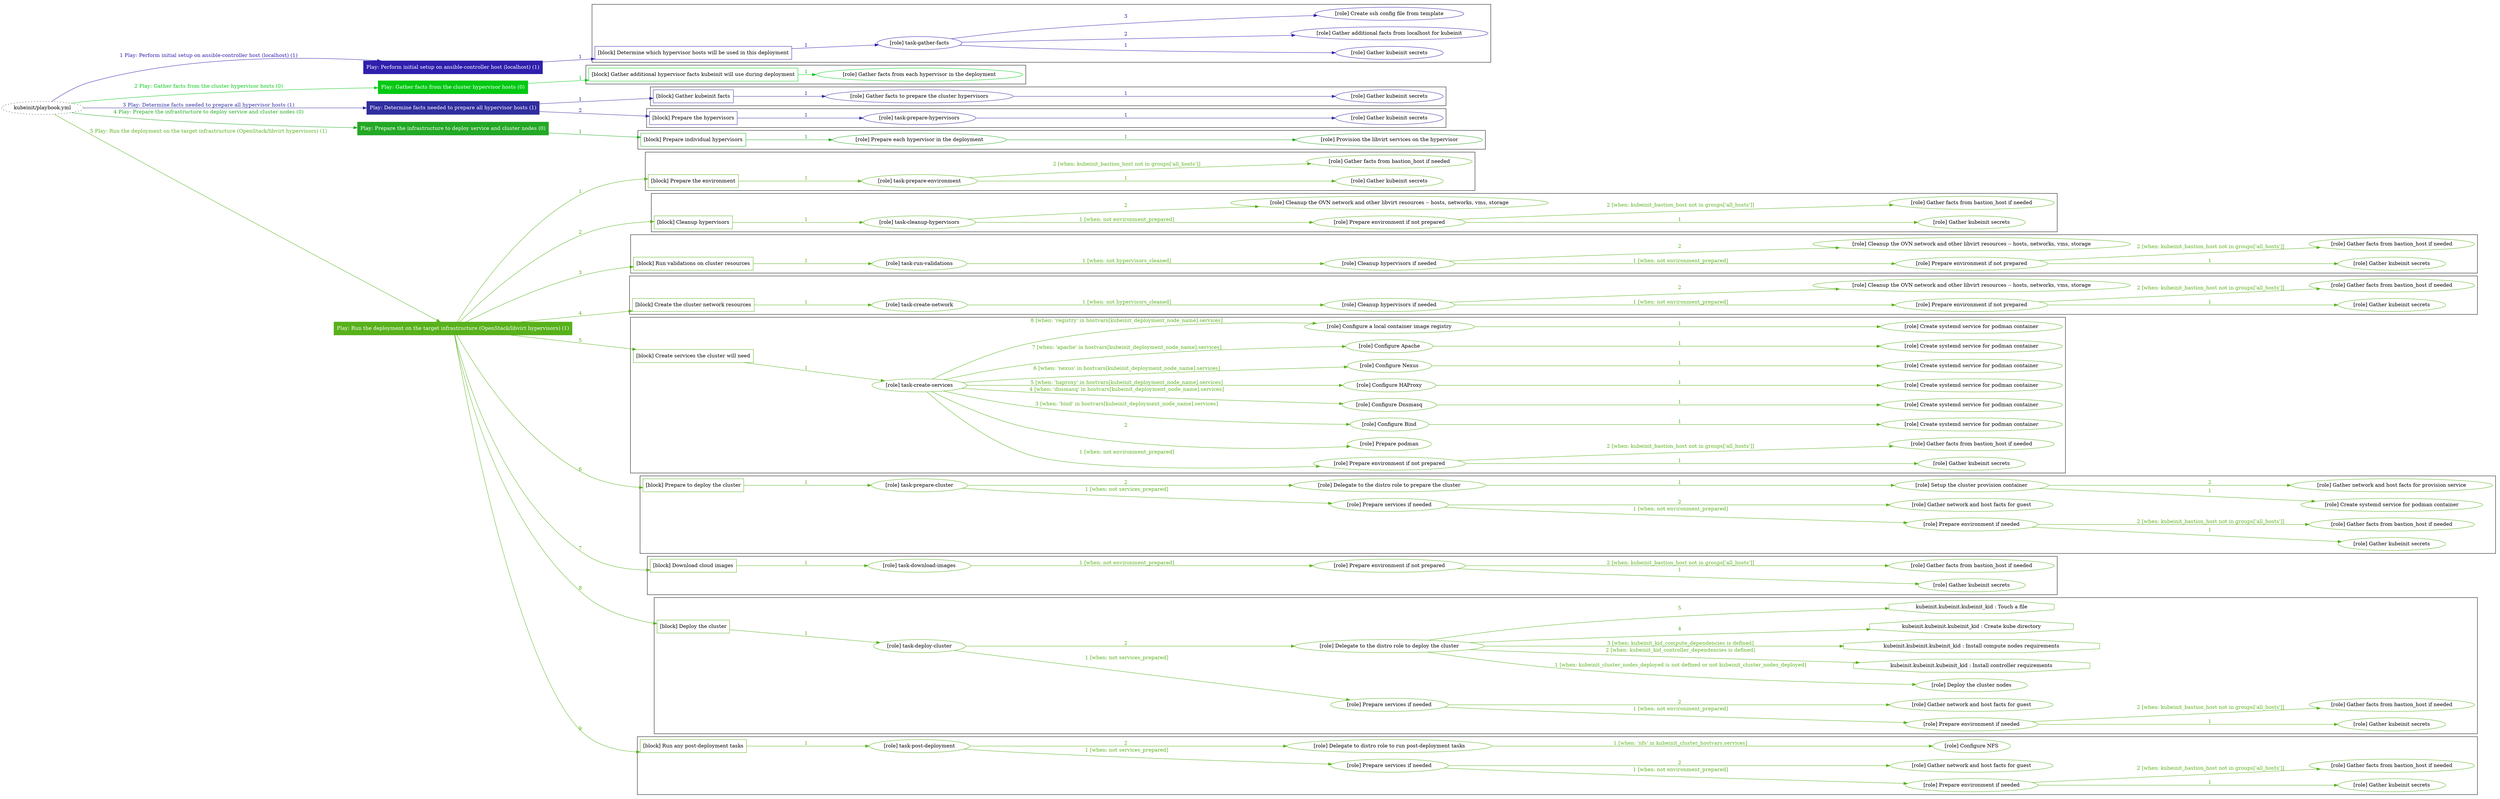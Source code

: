 digraph {
	graph [concentrate=true ordering=in rankdir=LR ratio=fill]
	edge [esep=5 sep=10]
	"kubeinit/playbook.yml" [URL="/home/runner/work/kubeinit/kubeinit/kubeinit/playbook.yml" id=playbook_bf9169ab style=dotted]
	"kubeinit/playbook.yml" -> play_970697fa [label="1 Play: Perform initial setup on ansible-controller host (localhost) (1)" color="#2f1fad" fontcolor="#2f1fad" id=edge_play_970697fa labeltooltip="1 Play: Perform initial setup on ansible-controller host (localhost) (1)" tooltip="1 Play: Perform initial setup on ansible-controller host (localhost) (1)"]
	subgraph "Play: Perform initial setup on ansible-controller host (localhost) (1)" {
		play_970697fa [label="Play: Perform initial setup on ansible-controller host (localhost) (1)" URL="/home/runner/work/kubeinit/kubeinit/kubeinit/playbook.yml" color="#2f1fad" fontcolor="#ffffff" id=play_970697fa shape=box style=filled tooltip=localhost]
		play_970697fa -> block_9b24142e [label=1 color="#2f1fad" fontcolor="#2f1fad" id=edge_block_9b24142e labeltooltip=1 tooltip=1]
		subgraph cluster_block_9b24142e {
			block_9b24142e [label="[block] Determine which hypervisor hosts will be used in this deployment" URL="/home/runner/work/kubeinit/kubeinit/kubeinit/playbook.yml" color="#2f1fad" id=block_9b24142e labeltooltip="Determine which hypervisor hosts will be used in this deployment" shape=box tooltip="Determine which hypervisor hosts will be used in this deployment"]
			block_9b24142e -> role_b8229d56 [label="1 " color="#2f1fad" fontcolor="#2f1fad" id=edge_role_b8229d56 labeltooltip="1 " tooltip="1 "]
			subgraph "task-gather-facts" {
				role_b8229d56 [label="[role] task-gather-facts" URL="/home/runner/work/kubeinit/kubeinit/kubeinit/playbook.yml" color="#2f1fad" id=role_b8229d56 tooltip="task-gather-facts"]
				role_b8229d56 -> role_0298ab12 [label="1 " color="#2f1fad" fontcolor="#2f1fad" id=edge_role_0298ab12 labeltooltip="1 " tooltip="1 "]
				subgraph "Gather kubeinit secrets" {
					role_0298ab12 [label="[role] Gather kubeinit secrets" URL="/home/runner/.ansible/collections/ansible_collections/kubeinit/kubeinit/roles/kubeinit_prepare/tasks/build_hypervisors_group.yml" color="#2f1fad" id=role_0298ab12 tooltip="Gather kubeinit secrets"]
				}
				role_b8229d56 -> role_508007b1 [label="2 " color="#2f1fad" fontcolor="#2f1fad" id=edge_role_508007b1 labeltooltip="2 " tooltip="2 "]
				subgraph "Gather additional facts from localhost for kubeinit" {
					role_508007b1 [label="[role] Gather additional facts from localhost for kubeinit" URL="/home/runner/.ansible/collections/ansible_collections/kubeinit/kubeinit/roles/kubeinit_prepare/tasks/build_hypervisors_group.yml" color="#2f1fad" id=role_508007b1 tooltip="Gather additional facts from localhost for kubeinit"]
				}
				role_b8229d56 -> role_5e7596be [label="3 " color="#2f1fad" fontcolor="#2f1fad" id=edge_role_5e7596be labeltooltip="3 " tooltip="3 "]
				subgraph "Create ssh config file from template" {
					role_5e7596be [label="[role] Create ssh config file from template" URL="/home/runner/.ansible/collections/ansible_collections/kubeinit/kubeinit/roles/kubeinit_prepare/tasks/build_hypervisors_group.yml" color="#2f1fad" id=role_5e7596be tooltip="Create ssh config file from template"]
				}
			}
		}
	}
	"kubeinit/playbook.yml" -> play_15bc2523 [label="2 Play: Gather facts from the cluster hypervisor hosts (0)" color="#03c913" fontcolor="#03c913" id=edge_play_15bc2523 labeltooltip="2 Play: Gather facts from the cluster hypervisor hosts (0)" tooltip="2 Play: Gather facts from the cluster hypervisor hosts (0)"]
	subgraph "Play: Gather facts from the cluster hypervisor hosts (0)" {
		play_15bc2523 [label="Play: Gather facts from the cluster hypervisor hosts (0)" URL="/home/runner/work/kubeinit/kubeinit/kubeinit/playbook.yml" color="#03c913" fontcolor="#ffffff" id=play_15bc2523 shape=box style=filled tooltip="Play: Gather facts from the cluster hypervisor hosts (0)"]
		play_15bc2523 -> block_729c7b33 [label=1 color="#03c913" fontcolor="#03c913" id=edge_block_729c7b33 labeltooltip=1 tooltip=1]
		subgraph cluster_block_729c7b33 {
			block_729c7b33 [label="[block] Gather additional hypervisor facts kubeinit will use during deployment" URL="/home/runner/work/kubeinit/kubeinit/kubeinit/playbook.yml" color="#03c913" id=block_729c7b33 labeltooltip="Gather additional hypervisor facts kubeinit will use during deployment" shape=box tooltip="Gather additional hypervisor facts kubeinit will use during deployment"]
			block_729c7b33 -> role_f2a5d5d3 [label="1 " color="#03c913" fontcolor="#03c913" id=edge_role_f2a5d5d3 labeltooltip="1 " tooltip="1 "]
			subgraph "Gather facts from each hypervisor in the deployment" {
				role_f2a5d5d3 [label="[role] Gather facts from each hypervisor in the deployment" URL="/home/runner/work/kubeinit/kubeinit/kubeinit/playbook.yml" color="#03c913" id=role_f2a5d5d3 tooltip="Gather facts from each hypervisor in the deployment"]
			}
		}
	}
	"kubeinit/playbook.yml" -> play_324219fa [label="3 Play: Determine facts needed to prepare all hypervisor hosts (1)" color="#302d9f" fontcolor="#302d9f" id=edge_play_324219fa labeltooltip="3 Play: Determine facts needed to prepare all hypervisor hosts (1)" tooltip="3 Play: Determine facts needed to prepare all hypervisor hosts (1)"]
	subgraph "Play: Determine facts needed to prepare all hypervisor hosts (1)" {
		play_324219fa [label="Play: Determine facts needed to prepare all hypervisor hosts (1)" URL="/home/runner/work/kubeinit/kubeinit/kubeinit/playbook.yml" color="#302d9f" fontcolor="#ffffff" id=play_324219fa shape=box style=filled tooltip=localhost]
		play_324219fa -> block_02b3f982 [label=1 color="#302d9f" fontcolor="#302d9f" id=edge_block_02b3f982 labeltooltip=1 tooltip=1]
		subgraph cluster_block_02b3f982 {
			block_02b3f982 [label="[block] Gather kubeinit facts" URL="/home/runner/work/kubeinit/kubeinit/kubeinit/playbook.yml" color="#302d9f" id=block_02b3f982 labeltooltip="Gather kubeinit facts" shape=box tooltip="Gather kubeinit facts"]
			block_02b3f982 -> role_29e499b1 [label="1 " color="#302d9f" fontcolor="#302d9f" id=edge_role_29e499b1 labeltooltip="1 " tooltip="1 "]
			subgraph "Gather facts to prepare the cluster hypervisors" {
				role_29e499b1 [label="[role] Gather facts to prepare the cluster hypervisors" URL="/home/runner/work/kubeinit/kubeinit/kubeinit/playbook.yml" color="#302d9f" id=role_29e499b1 tooltip="Gather facts to prepare the cluster hypervisors"]
				role_29e499b1 -> role_0597328d [label="1 " color="#302d9f" fontcolor="#302d9f" id=edge_role_0597328d labeltooltip="1 " tooltip="1 "]
				subgraph "Gather kubeinit secrets" {
					role_0597328d [label="[role] Gather kubeinit secrets" URL="/home/runner/.ansible/collections/ansible_collections/kubeinit/kubeinit/roles/kubeinit_prepare/tasks/gather_kubeinit_facts.yml" color="#302d9f" id=role_0597328d tooltip="Gather kubeinit secrets"]
				}
			}
		}
		play_324219fa -> block_3a0efbc8 [label=2 color="#302d9f" fontcolor="#302d9f" id=edge_block_3a0efbc8 labeltooltip=2 tooltip=2]
		subgraph cluster_block_3a0efbc8 {
			block_3a0efbc8 [label="[block] Prepare the hypervisors" URL="/home/runner/work/kubeinit/kubeinit/kubeinit/playbook.yml" color="#302d9f" id=block_3a0efbc8 labeltooltip="Prepare the hypervisors" shape=box tooltip="Prepare the hypervisors"]
			block_3a0efbc8 -> role_7bef10f7 [label="1 " color="#302d9f" fontcolor="#302d9f" id=edge_role_7bef10f7 labeltooltip="1 " tooltip="1 "]
			subgraph "task-prepare-hypervisors" {
				role_7bef10f7 [label="[role] task-prepare-hypervisors" URL="/home/runner/work/kubeinit/kubeinit/kubeinit/playbook.yml" color="#302d9f" id=role_7bef10f7 tooltip="task-prepare-hypervisors"]
				role_7bef10f7 -> role_e9486a7f [label="1 " color="#302d9f" fontcolor="#302d9f" id=edge_role_e9486a7f labeltooltip="1 " tooltip="1 "]
				subgraph "Gather kubeinit secrets" {
					role_e9486a7f [label="[role] Gather kubeinit secrets" URL="/home/runner/.ansible/collections/ansible_collections/kubeinit/kubeinit/roles/kubeinit_prepare/tasks/gather_kubeinit_facts.yml" color="#302d9f" id=role_e9486a7f tooltip="Gather kubeinit secrets"]
				}
			}
		}
	}
	"kubeinit/playbook.yml" -> play_8ed4fb2a [label="4 Play: Prepare the infrastructure to deploy service and cluster nodes (0)" color="#23a925" fontcolor="#23a925" id=edge_play_8ed4fb2a labeltooltip="4 Play: Prepare the infrastructure to deploy service and cluster nodes (0)" tooltip="4 Play: Prepare the infrastructure to deploy service and cluster nodes (0)"]
	subgraph "Play: Prepare the infrastructure to deploy service and cluster nodes (0)" {
		play_8ed4fb2a [label="Play: Prepare the infrastructure to deploy service and cluster nodes (0)" URL="/home/runner/work/kubeinit/kubeinit/kubeinit/playbook.yml" color="#23a925" fontcolor="#ffffff" id=play_8ed4fb2a shape=box style=filled tooltip="Play: Prepare the infrastructure to deploy service and cluster nodes (0)"]
		play_8ed4fb2a -> block_d2a68a92 [label=1 color="#23a925" fontcolor="#23a925" id=edge_block_d2a68a92 labeltooltip=1 tooltip=1]
		subgraph cluster_block_d2a68a92 {
			block_d2a68a92 [label="[block] Prepare individual hypervisors" URL="/home/runner/work/kubeinit/kubeinit/kubeinit/playbook.yml" color="#23a925" id=block_d2a68a92 labeltooltip="Prepare individual hypervisors" shape=box tooltip="Prepare individual hypervisors"]
			block_d2a68a92 -> role_06dea43c [label="1 " color="#23a925" fontcolor="#23a925" id=edge_role_06dea43c labeltooltip="1 " tooltip="1 "]
			subgraph "Prepare each hypervisor in the deployment" {
				role_06dea43c [label="[role] Prepare each hypervisor in the deployment" URL="/home/runner/work/kubeinit/kubeinit/kubeinit/playbook.yml" color="#23a925" id=role_06dea43c tooltip="Prepare each hypervisor in the deployment"]
				role_06dea43c -> role_7fbb5e24 [label="1 " color="#23a925" fontcolor="#23a925" id=edge_role_7fbb5e24 labeltooltip="1 " tooltip="1 "]
				subgraph "Provision the libvirt services on the hypervisor" {
					role_7fbb5e24 [label="[role] Provision the libvirt services on the hypervisor" URL="/home/runner/.ansible/collections/ansible_collections/kubeinit/kubeinit/roles/kubeinit_prepare/tasks/prepare_hypervisor.yml" color="#23a925" id=role_7fbb5e24 tooltip="Provision the libvirt services on the hypervisor"]
				}
			}
		}
	}
	"kubeinit/playbook.yml" -> play_5a6ed94e [label="5 Play: Run the deployment on the target infrastructure (OpenStack/libvirt hypervisors) (1)" color="#58b11b" fontcolor="#58b11b" id=edge_play_5a6ed94e labeltooltip="5 Play: Run the deployment on the target infrastructure (OpenStack/libvirt hypervisors) (1)" tooltip="5 Play: Run the deployment on the target infrastructure (OpenStack/libvirt hypervisors) (1)"]
	subgraph "Play: Run the deployment on the target infrastructure (OpenStack/libvirt hypervisors) (1)" {
		play_5a6ed94e [label="Play: Run the deployment on the target infrastructure (OpenStack/libvirt hypervisors) (1)" URL="/home/runner/work/kubeinit/kubeinit/kubeinit/playbook.yml" color="#58b11b" fontcolor="#ffffff" id=play_5a6ed94e shape=box style=filled tooltip=localhost]
		play_5a6ed94e -> block_04292f74 [label=1 color="#58b11b" fontcolor="#58b11b" id=edge_block_04292f74 labeltooltip=1 tooltip=1]
		subgraph cluster_block_04292f74 {
			block_04292f74 [label="[block] Prepare the environment" URL="/home/runner/work/kubeinit/kubeinit/kubeinit/playbook.yml" color="#58b11b" id=block_04292f74 labeltooltip="Prepare the environment" shape=box tooltip="Prepare the environment"]
			block_04292f74 -> role_8e740bc4 [label="1 " color="#58b11b" fontcolor="#58b11b" id=edge_role_8e740bc4 labeltooltip="1 " tooltip="1 "]
			subgraph "task-prepare-environment" {
				role_8e740bc4 [label="[role] task-prepare-environment" URL="/home/runner/work/kubeinit/kubeinit/kubeinit/playbook.yml" color="#58b11b" id=role_8e740bc4 tooltip="task-prepare-environment"]
				role_8e740bc4 -> role_842d3131 [label="1 " color="#58b11b" fontcolor="#58b11b" id=edge_role_842d3131 labeltooltip="1 " tooltip="1 "]
				subgraph "Gather kubeinit secrets" {
					role_842d3131 [label="[role] Gather kubeinit secrets" URL="/home/runner/.ansible/collections/ansible_collections/kubeinit/kubeinit/roles/kubeinit_prepare/tasks/gather_kubeinit_facts.yml" color="#58b11b" id=role_842d3131 tooltip="Gather kubeinit secrets"]
				}
				role_8e740bc4 -> role_6546d560 [label="2 [when: kubeinit_bastion_host not in groups['all_hosts']]" color="#58b11b" fontcolor="#58b11b" id=edge_role_6546d560 labeltooltip="2 [when: kubeinit_bastion_host not in groups['all_hosts']]" tooltip="2 [when: kubeinit_bastion_host not in groups['all_hosts']]"]
				subgraph "Gather facts from bastion_host if needed" {
					role_6546d560 [label="[role] Gather facts from bastion_host if needed" URL="/home/runner/.ansible/collections/ansible_collections/kubeinit/kubeinit/roles/kubeinit_prepare/tasks/main.yml" color="#58b11b" id=role_6546d560 tooltip="Gather facts from bastion_host if needed"]
				}
			}
		}
		play_5a6ed94e -> block_d8c57b44 [label=2 color="#58b11b" fontcolor="#58b11b" id=edge_block_d8c57b44 labeltooltip=2 tooltip=2]
		subgraph cluster_block_d8c57b44 {
			block_d8c57b44 [label="[block] Cleanup hypervisors" URL="/home/runner/work/kubeinit/kubeinit/kubeinit/playbook.yml" color="#58b11b" id=block_d8c57b44 labeltooltip="Cleanup hypervisors" shape=box tooltip="Cleanup hypervisors"]
			block_d8c57b44 -> role_25db3628 [label="1 " color="#58b11b" fontcolor="#58b11b" id=edge_role_25db3628 labeltooltip="1 " tooltip="1 "]
			subgraph "task-cleanup-hypervisors" {
				role_25db3628 [label="[role] task-cleanup-hypervisors" URL="/home/runner/work/kubeinit/kubeinit/kubeinit/playbook.yml" color="#58b11b" id=role_25db3628 tooltip="task-cleanup-hypervisors"]
				role_25db3628 -> role_14c999a8 [label="1 [when: not environment_prepared]" color="#58b11b" fontcolor="#58b11b" id=edge_role_14c999a8 labeltooltip="1 [when: not environment_prepared]" tooltip="1 [when: not environment_prepared]"]
				subgraph "Prepare environment if not prepared" {
					role_14c999a8 [label="[role] Prepare environment if not prepared" URL="/home/runner/.ansible/collections/ansible_collections/kubeinit/kubeinit/roles/kubeinit_libvirt/tasks/cleanup_hypervisors.yml" color="#58b11b" id=role_14c999a8 tooltip="Prepare environment if not prepared"]
					role_14c999a8 -> role_9a544464 [label="1 " color="#58b11b" fontcolor="#58b11b" id=edge_role_9a544464 labeltooltip="1 " tooltip="1 "]
					subgraph "Gather kubeinit secrets" {
						role_9a544464 [label="[role] Gather kubeinit secrets" URL="/home/runner/.ansible/collections/ansible_collections/kubeinit/kubeinit/roles/kubeinit_prepare/tasks/gather_kubeinit_facts.yml" color="#58b11b" id=role_9a544464 tooltip="Gather kubeinit secrets"]
					}
					role_14c999a8 -> role_fa325246 [label="2 [when: kubeinit_bastion_host not in groups['all_hosts']]" color="#58b11b" fontcolor="#58b11b" id=edge_role_fa325246 labeltooltip="2 [when: kubeinit_bastion_host not in groups['all_hosts']]" tooltip="2 [when: kubeinit_bastion_host not in groups['all_hosts']]"]
					subgraph "Gather facts from bastion_host if needed" {
						role_fa325246 [label="[role] Gather facts from bastion_host if needed" URL="/home/runner/.ansible/collections/ansible_collections/kubeinit/kubeinit/roles/kubeinit_prepare/tasks/main.yml" color="#58b11b" id=role_fa325246 tooltip="Gather facts from bastion_host if needed"]
					}
				}
				role_25db3628 -> role_a4e11fb4 [label="2 " color="#58b11b" fontcolor="#58b11b" id=edge_role_a4e11fb4 labeltooltip="2 " tooltip="2 "]
				subgraph "Cleanup the OVN network and other libvirt resources -- hosts, networks, vms, storage" {
					role_a4e11fb4 [label="[role] Cleanup the OVN network and other libvirt resources -- hosts, networks, vms, storage" URL="/home/runner/.ansible/collections/ansible_collections/kubeinit/kubeinit/roles/kubeinit_libvirt/tasks/cleanup_hypervisors.yml" color="#58b11b" id=role_a4e11fb4 tooltip="Cleanup the OVN network and other libvirt resources -- hosts, networks, vms, storage"]
				}
			}
		}
		play_5a6ed94e -> block_0dec85a8 [label=3 color="#58b11b" fontcolor="#58b11b" id=edge_block_0dec85a8 labeltooltip=3 tooltip=3]
		subgraph cluster_block_0dec85a8 {
			block_0dec85a8 [label="[block] Run validations on cluster resources" URL="/home/runner/work/kubeinit/kubeinit/kubeinit/playbook.yml" color="#58b11b" id=block_0dec85a8 labeltooltip="Run validations on cluster resources" shape=box tooltip="Run validations on cluster resources"]
			block_0dec85a8 -> role_6988596d [label="1 " color="#58b11b" fontcolor="#58b11b" id=edge_role_6988596d labeltooltip="1 " tooltip="1 "]
			subgraph "task-run-validations" {
				role_6988596d [label="[role] task-run-validations" URL="/home/runner/work/kubeinit/kubeinit/kubeinit/playbook.yml" color="#58b11b" id=role_6988596d tooltip="task-run-validations"]
				role_6988596d -> role_e592dabe [label="1 [when: not hypervisors_cleaned]" color="#58b11b" fontcolor="#58b11b" id=edge_role_e592dabe labeltooltip="1 [when: not hypervisors_cleaned]" tooltip="1 [when: not hypervisors_cleaned]"]
				subgraph "Cleanup hypervisors if needed" {
					role_e592dabe [label="[role] Cleanup hypervisors if needed" URL="/home/runner/.ansible/collections/ansible_collections/kubeinit/kubeinit/roles/kubeinit_validations/tasks/main.yml" color="#58b11b" id=role_e592dabe tooltip="Cleanup hypervisors if needed"]
					role_e592dabe -> role_a78deb0b [label="1 [when: not environment_prepared]" color="#58b11b" fontcolor="#58b11b" id=edge_role_a78deb0b labeltooltip="1 [when: not environment_prepared]" tooltip="1 [when: not environment_prepared]"]
					subgraph "Prepare environment if not prepared" {
						role_a78deb0b [label="[role] Prepare environment if not prepared" URL="/home/runner/.ansible/collections/ansible_collections/kubeinit/kubeinit/roles/kubeinit_libvirt/tasks/cleanup_hypervisors.yml" color="#58b11b" id=role_a78deb0b tooltip="Prepare environment if not prepared"]
						role_a78deb0b -> role_828eaeb3 [label="1 " color="#58b11b" fontcolor="#58b11b" id=edge_role_828eaeb3 labeltooltip="1 " tooltip="1 "]
						subgraph "Gather kubeinit secrets" {
							role_828eaeb3 [label="[role] Gather kubeinit secrets" URL="/home/runner/.ansible/collections/ansible_collections/kubeinit/kubeinit/roles/kubeinit_prepare/tasks/gather_kubeinit_facts.yml" color="#58b11b" id=role_828eaeb3 tooltip="Gather kubeinit secrets"]
						}
						role_a78deb0b -> role_086c8506 [label="2 [when: kubeinit_bastion_host not in groups['all_hosts']]" color="#58b11b" fontcolor="#58b11b" id=edge_role_086c8506 labeltooltip="2 [when: kubeinit_bastion_host not in groups['all_hosts']]" tooltip="2 [when: kubeinit_bastion_host not in groups['all_hosts']]"]
						subgraph "Gather facts from bastion_host if needed" {
							role_086c8506 [label="[role] Gather facts from bastion_host if needed" URL="/home/runner/.ansible/collections/ansible_collections/kubeinit/kubeinit/roles/kubeinit_prepare/tasks/main.yml" color="#58b11b" id=role_086c8506 tooltip="Gather facts from bastion_host if needed"]
						}
					}
					role_e592dabe -> role_f0f233d2 [label="2 " color="#58b11b" fontcolor="#58b11b" id=edge_role_f0f233d2 labeltooltip="2 " tooltip="2 "]
					subgraph "Cleanup the OVN network and other libvirt resources -- hosts, networks, vms, storage" {
						role_f0f233d2 [label="[role] Cleanup the OVN network and other libvirt resources -- hosts, networks, vms, storage" URL="/home/runner/.ansible/collections/ansible_collections/kubeinit/kubeinit/roles/kubeinit_libvirt/tasks/cleanup_hypervisors.yml" color="#58b11b" id=role_f0f233d2 tooltip="Cleanup the OVN network and other libvirt resources -- hosts, networks, vms, storage"]
					}
				}
			}
		}
		play_5a6ed94e -> block_79f02693 [label=4 color="#58b11b" fontcolor="#58b11b" id=edge_block_79f02693 labeltooltip=4 tooltip=4]
		subgraph cluster_block_79f02693 {
			block_79f02693 [label="[block] Create the cluster network resources" URL="/home/runner/work/kubeinit/kubeinit/kubeinit/playbook.yml" color="#58b11b" id=block_79f02693 labeltooltip="Create the cluster network resources" shape=box tooltip="Create the cluster network resources"]
			block_79f02693 -> role_768cdbac [label="1 " color="#58b11b" fontcolor="#58b11b" id=edge_role_768cdbac labeltooltip="1 " tooltip="1 "]
			subgraph "task-create-network" {
				role_768cdbac [label="[role] task-create-network" URL="/home/runner/work/kubeinit/kubeinit/kubeinit/playbook.yml" color="#58b11b" id=role_768cdbac tooltip="task-create-network"]
				role_768cdbac -> role_6032cd68 [label="1 [when: not hypervisors_cleaned]" color="#58b11b" fontcolor="#58b11b" id=edge_role_6032cd68 labeltooltip="1 [when: not hypervisors_cleaned]" tooltip="1 [when: not hypervisors_cleaned]"]
				subgraph "Cleanup hypervisors if needed" {
					role_6032cd68 [label="[role] Cleanup hypervisors if needed" URL="/home/runner/.ansible/collections/ansible_collections/kubeinit/kubeinit/roles/kubeinit_libvirt/tasks/create_network.yml" color="#58b11b" id=role_6032cd68 tooltip="Cleanup hypervisors if needed"]
					role_6032cd68 -> role_2967ded7 [label="1 [when: not environment_prepared]" color="#58b11b" fontcolor="#58b11b" id=edge_role_2967ded7 labeltooltip="1 [when: not environment_prepared]" tooltip="1 [when: not environment_prepared]"]
					subgraph "Prepare environment if not prepared" {
						role_2967ded7 [label="[role] Prepare environment if not prepared" URL="/home/runner/.ansible/collections/ansible_collections/kubeinit/kubeinit/roles/kubeinit_libvirt/tasks/cleanup_hypervisors.yml" color="#58b11b" id=role_2967ded7 tooltip="Prepare environment if not prepared"]
						role_2967ded7 -> role_d9d2e442 [label="1 " color="#58b11b" fontcolor="#58b11b" id=edge_role_d9d2e442 labeltooltip="1 " tooltip="1 "]
						subgraph "Gather kubeinit secrets" {
							role_d9d2e442 [label="[role] Gather kubeinit secrets" URL="/home/runner/.ansible/collections/ansible_collections/kubeinit/kubeinit/roles/kubeinit_prepare/tasks/gather_kubeinit_facts.yml" color="#58b11b" id=role_d9d2e442 tooltip="Gather kubeinit secrets"]
						}
						role_2967ded7 -> role_d0dbd891 [label="2 [when: kubeinit_bastion_host not in groups['all_hosts']]" color="#58b11b" fontcolor="#58b11b" id=edge_role_d0dbd891 labeltooltip="2 [when: kubeinit_bastion_host not in groups['all_hosts']]" tooltip="2 [when: kubeinit_bastion_host not in groups['all_hosts']]"]
						subgraph "Gather facts from bastion_host if needed" {
							role_d0dbd891 [label="[role] Gather facts from bastion_host if needed" URL="/home/runner/.ansible/collections/ansible_collections/kubeinit/kubeinit/roles/kubeinit_prepare/tasks/main.yml" color="#58b11b" id=role_d0dbd891 tooltip="Gather facts from bastion_host if needed"]
						}
					}
					role_6032cd68 -> role_c0b7dc45 [label="2 " color="#58b11b" fontcolor="#58b11b" id=edge_role_c0b7dc45 labeltooltip="2 " tooltip="2 "]
					subgraph "Cleanup the OVN network and other libvirt resources -- hosts, networks, vms, storage" {
						role_c0b7dc45 [label="[role] Cleanup the OVN network and other libvirt resources -- hosts, networks, vms, storage" URL="/home/runner/.ansible/collections/ansible_collections/kubeinit/kubeinit/roles/kubeinit_libvirt/tasks/cleanup_hypervisors.yml" color="#58b11b" id=role_c0b7dc45 tooltip="Cleanup the OVN network and other libvirt resources -- hosts, networks, vms, storage"]
					}
				}
			}
		}
		play_5a6ed94e -> block_9ca86ea1 [label=5 color="#58b11b" fontcolor="#58b11b" id=edge_block_9ca86ea1 labeltooltip=5 tooltip=5]
		subgraph cluster_block_9ca86ea1 {
			block_9ca86ea1 [label="[block] Create services the cluster will need" URL="/home/runner/work/kubeinit/kubeinit/kubeinit/playbook.yml" color="#58b11b" id=block_9ca86ea1 labeltooltip="Create services the cluster will need" shape=box tooltip="Create services the cluster will need"]
			block_9ca86ea1 -> role_6c740df9 [label="1 " color="#58b11b" fontcolor="#58b11b" id=edge_role_6c740df9 labeltooltip="1 " tooltip="1 "]
			subgraph "task-create-services" {
				role_6c740df9 [label="[role] task-create-services" URL="/home/runner/work/kubeinit/kubeinit/kubeinit/playbook.yml" color="#58b11b" id=role_6c740df9 tooltip="task-create-services"]
				role_6c740df9 -> role_c6cae785 [label="1 [when: not environment_prepared]" color="#58b11b" fontcolor="#58b11b" id=edge_role_c6cae785 labeltooltip="1 [when: not environment_prepared]" tooltip="1 [when: not environment_prepared]"]
				subgraph "Prepare environment if not prepared" {
					role_c6cae785 [label="[role] Prepare environment if not prepared" URL="/home/runner/.ansible/collections/ansible_collections/kubeinit/kubeinit/roles/kubeinit_services/tasks/main.yml" color="#58b11b" id=role_c6cae785 tooltip="Prepare environment if not prepared"]
					role_c6cae785 -> role_34450831 [label="1 " color="#58b11b" fontcolor="#58b11b" id=edge_role_34450831 labeltooltip="1 " tooltip="1 "]
					subgraph "Gather kubeinit secrets" {
						role_34450831 [label="[role] Gather kubeinit secrets" URL="/home/runner/.ansible/collections/ansible_collections/kubeinit/kubeinit/roles/kubeinit_prepare/tasks/gather_kubeinit_facts.yml" color="#58b11b" id=role_34450831 tooltip="Gather kubeinit secrets"]
					}
					role_c6cae785 -> role_bd59403c [label="2 [when: kubeinit_bastion_host not in groups['all_hosts']]" color="#58b11b" fontcolor="#58b11b" id=edge_role_bd59403c labeltooltip="2 [when: kubeinit_bastion_host not in groups['all_hosts']]" tooltip="2 [when: kubeinit_bastion_host not in groups['all_hosts']]"]
					subgraph "Gather facts from bastion_host if needed" {
						role_bd59403c [label="[role] Gather facts from bastion_host if needed" URL="/home/runner/.ansible/collections/ansible_collections/kubeinit/kubeinit/roles/kubeinit_prepare/tasks/main.yml" color="#58b11b" id=role_bd59403c tooltip="Gather facts from bastion_host if needed"]
					}
				}
				role_6c740df9 -> role_d6f4092a [label="2 " color="#58b11b" fontcolor="#58b11b" id=edge_role_d6f4092a labeltooltip="2 " tooltip="2 "]
				subgraph "Prepare podman" {
					role_d6f4092a [label="[role] Prepare podman" URL="/home/runner/.ansible/collections/ansible_collections/kubeinit/kubeinit/roles/kubeinit_services/tasks/00_create_service_pod.yml" color="#58b11b" id=role_d6f4092a tooltip="Prepare podman"]
				}
				role_6c740df9 -> role_54d35a67 [label="3 [when: 'bind' in hostvars[kubeinit_deployment_node_name].services]" color="#58b11b" fontcolor="#58b11b" id=edge_role_54d35a67 labeltooltip="3 [when: 'bind' in hostvars[kubeinit_deployment_node_name].services]" tooltip="3 [when: 'bind' in hostvars[kubeinit_deployment_node_name].services]"]
				subgraph "Configure Bind" {
					role_54d35a67 [label="[role] Configure Bind" URL="/home/runner/.ansible/collections/ansible_collections/kubeinit/kubeinit/roles/kubeinit_services/tasks/start_services_containers.yml" color="#58b11b" id=role_54d35a67 tooltip="Configure Bind"]
					role_54d35a67 -> role_2bc27eb6 [label="1 " color="#58b11b" fontcolor="#58b11b" id=edge_role_2bc27eb6 labeltooltip="1 " tooltip="1 "]
					subgraph "Create systemd service for podman container" {
						role_2bc27eb6 [label="[role] Create systemd service for podman container" URL="/home/runner/.ansible/collections/ansible_collections/kubeinit/kubeinit/roles/kubeinit_bind/tasks/main.yml" color="#58b11b" id=role_2bc27eb6 tooltip="Create systemd service for podman container"]
					}
				}
				role_6c740df9 -> role_6c492a2e [label="4 [when: 'dnsmasq' in hostvars[kubeinit_deployment_node_name].services]" color="#58b11b" fontcolor="#58b11b" id=edge_role_6c492a2e labeltooltip="4 [when: 'dnsmasq' in hostvars[kubeinit_deployment_node_name].services]" tooltip="4 [when: 'dnsmasq' in hostvars[kubeinit_deployment_node_name].services]"]
				subgraph "Configure Dnsmasq" {
					role_6c492a2e [label="[role] Configure Dnsmasq" URL="/home/runner/.ansible/collections/ansible_collections/kubeinit/kubeinit/roles/kubeinit_services/tasks/start_services_containers.yml" color="#58b11b" id=role_6c492a2e tooltip="Configure Dnsmasq"]
					role_6c492a2e -> role_b260d574 [label="1 " color="#58b11b" fontcolor="#58b11b" id=edge_role_b260d574 labeltooltip="1 " tooltip="1 "]
					subgraph "Create systemd service for podman container" {
						role_b260d574 [label="[role] Create systemd service for podman container" URL="/home/runner/.ansible/collections/ansible_collections/kubeinit/kubeinit/roles/kubeinit_dnsmasq/tasks/main.yml" color="#58b11b" id=role_b260d574 tooltip="Create systemd service for podman container"]
					}
				}
				role_6c740df9 -> role_40a3a1e5 [label="5 [when: 'haproxy' in hostvars[kubeinit_deployment_node_name].services]" color="#58b11b" fontcolor="#58b11b" id=edge_role_40a3a1e5 labeltooltip="5 [when: 'haproxy' in hostvars[kubeinit_deployment_node_name].services]" tooltip="5 [when: 'haproxy' in hostvars[kubeinit_deployment_node_name].services]"]
				subgraph "Configure HAProxy" {
					role_40a3a1e5 [label="[role] Configure HAProxy" URL="/home/runner/.ansible/collections/ansible_collections/kubeinit/kubeinit/roles/kubeinit_services/tasks/start_services_containers.yml" color="#58b11b" id=role_40a3a1e5 tooltip="Configure HAProxy"]
					role_40a3a1e5 -> role_b757e7bc [label="1 " color="#58b11b" fontcolor="#58b11b" id=edge_role_b757e7bc labeltooltip="1 " tooltip="1 "]
					subgraph "Create systemd service for podman container" {
						role_b757e7bc [label="[role] Create systemd service for podman container" URL="/home/runner/.ansible/collections/ansible_collections/kubeinit/kubeinit/roles/kubeinit_haproxy/tasks/main.yml" color="#58b11b" id=role_b757e7bc tooltip="Create systemd service for podman container"]
					}
				}
				role_6c740df9 -> role_19413f27 [label="6 [when: 'nexus' in hostvars[kubeinit_deployment_node_name].services]" color="#58b11b" fontcolor="#58b11b" id=edge_role_19413f27 labeltooltip="6 [when: 'nexus' in hostvars[kubeinit_deployment_node_name].services]" tooltip="6 [when: 'nexus' in hostvars[kubeinit_deployment_node_name].services]"]
				subgraph "Configure Nexus" {
					role_19413f27 [label="[role] Configure Nexus" URL="/home/runner/.ansible/collections/ansible_collections/kubeinit/kubeinit/roles/kubeinit_services/tasks/start_services_containers.yml" color="#58b11b" id=role_19413f27 tooltip="Configure Nexus"]
					role_19413f27 -> role_f8306d7f [label="1 " color="#58b11b" fontcolor="#58b11b" id=edge_role_f8306d7f labeltooltip="1 " tooltip="1 "]
					subgraph "Create systemd service for podman container" {
						role_f8306d7f [label="[role] Create systemd service for podman container" URL="/home/runner/.ansible/collections/ansible_collections/kubeinit/kubeinit/roles/kubeinit_nexus/tasks/main.yml" color="#58b11b" id=role_f8306d7f tooltip="Create systemd service for podman container"]
					}
				}
				role_6c740df9 -> role_b2574b0b [label="7 [when: 'apache' in hostvars[kubeinit_deployment_node_name].services]" color="#58b11b" fontcolor="#58b11b" id=edge_role_b2574b0b labeltooltip="7 [when: 'apache' in hostvars[kubeinit_deployment_node_name].services]" tooltip="7 [when: 'apache' in hostvars[kubeinit_deployment_node_name].services]"]
				subgraph "Configure Apache" {
					role_b2574b0b [label="[role] Configure Apache" URL="/home/runner/.ansible/collections/ansible_collections/kubeinit/kubeinit/roles/kubeinit_services/tasks/start_services_containers.yml" color="#58b11b" id=role_b2574b0b tooltip="Configure Apache"]
					role_b2574b0b -> role_9ecd158b [label="1 " color="#58b11b" fontcolor="#58b11b" id=edge_role_9ecd158b labeltooltip="1 " tooltip="1 "]
					subgraph "Create systemd service for podman container" {
						role_9ecd158b [label="[role] Create systemd service for podman container" URL="/home/runner/.ansible/collections/ansible_collections/kubeinit/kubeinit/roles/kubeinit_apache/tasks/main.yml" color="#58b11b" id=role_9ecd158b tooltip="Create systemd service for podman container"]
					}
				}
				role_6c740df9 -> role_fee7911c [label="8 [when: 'registry' in hostvars[kubeinit_deployment_node_name].services]" color="#58b11b" fontcolor="#58b11b" id=edge_role_fee7911c labeltooltip="8 [when: 'registry' in hostvars[kubeinit_deployment_node_name].services]" tooltip="8 [when: 'registry' in hostvars[kubeinit_deployment_node_name].services]"]
				subgraph "Configure a local container image registry" {
					role_fee7911c [label="[role] Configure a local container image registry" URL="/home/runner/.ansible/collections/ansible_collections/kubeinit/kubeinit/roles/kubeinit_services/tasks/start_services_containers.yml" color="#58b11b" id=role_fee7911c tooltip="Configure a local container image registry"]
					role_fee7911c -> role_c077b92e [label="1 " color="#58b11b" fontcolor="#58b11b" id=edge_role_c077b92e labeltooltip="1 " tooltip="1 "]
					subgraph "Create systemd service for podman container" {
						role_c077b92e [label="[role] Create systemd service for podman container" URL="/home/runner/.ansible/collections/ansible_collections/kubeinit/kubeinit/roles/kubeinit_registry/tasks/main.yml" color="#58b11b" id=role_c077b92e tooltip="Create systemd service for podman container"]
					}
				}
			}
		}
		play_5a6ed94e -> block_3d750984 [label=6 color="#58b11b" fontcolor="#58b11b" id=edge_block_3d750984 labeltooltip=6 tooltip=6]
		subgraph cluster_block_3d750984 {
			block_3d750984 [label="[block] Prepare to deploy the cluster" URL="/home/runner/work/kubeinit/kubeinit/kubeinit/playbook.yml" color="#58b11b" id=block_3d750984 labeltooltip="Prepare to deploy the cluster" shape=box tooltip="Prepare to deploy the cluster"]
			block_3d750984 -> role_af2b4bc2 [label="1 " color="#58b11b" fontcolor="#58b11b" id=edge_role_af2b4bc2 labeltooltip="1 " tooltip="1 "]
			subgraph "task-prepare-cluster" {
				role_af2b4bc2 [label="[role] task-prepare-cluster" URL="/home/runner/work/kubeinit/kubeinit/kubeinit/playbook.yml" color="#58b11b" id=role_af2b4bc2 tooltip="task-prepare-cluster"]
				role_af2b4bc2 -> role_49a6ec6d [label="1 [when: not services_prepared]" color="#58b11b" fontcolor="#58b11b" id=edge_role_49a6ec6d labeltooltip="1 [when: not services_prepared]" tooltip="1 [when: not services_prepared]"]
				subgraph "Prepare services if needed" {
					role_49a6ec6d [label="[role] Prepare services if needed" URL="/home/runner/.ansible/collections/ansible_collections/kubeinit/kubeinit/roles/kubeinit_prepare/tasks/prepare_cluster.yml" color="#58b11b" id=role_49a6ec6d tooltip="Prepare services if needed"]
					role_49a6ec6d -> role_ad7615d5 [label="1 [when: not environment_prepared]" color="#58b11b" fontcolor="#58b11b" id=edge_role_ad7615d5 labeltooltip="1 [when: not environment_prepared]" tooltip="1 [when: not environment_prepared]"]
					subgraph "Prepare environment if needed" {
						role_ad7615d5 [label="[role] Prepare environment if needed" URL="/home/runner/.ansible/collections/ansible_collections/kubeinit/kubeinit/roles/kubeinit_services/tasks/prepare_services.yml" color="#58b11b" id=role_ad7615d5 tooltip="Prepare environment if needed"]
						role_ad7615d5 -> role_27991212 [label="1 " color="#58b11b" fontcolor="#58b11b" id=edge_role_27991212 labeltooltip="1 " tooltip="1 "]
						subgraph "Gather kubeinit secrets" {
							role_27991212 [label="[role] Gather kubeinit secrets" URL="/home/runner/.ansible/collections/ansible_collections/kubeinit/kubeinit/roles/kubeinit_prepare/tasks/gather_kubeinit_facts.yml" color="#58b11b" id=role_27991212 tooltip="Gather kubeinit secrets"]
						}
						role_ad7615d5 -> role_92015615 [label="2 [when: kubeinit_bastion_host not in groups['all_hosts']]" color="#58b11b" fontcolor="#58b11b" id=edge_role_92015615 labeltooltip="2 [when: kubeinit_bastion_host not in groups['all_hosts']]" tooltip="2 [when: kubeinit_bastion_host not in groups['all_hosts']]"]
						subgraph "Gather facts from bastion_host if needed" {
							role_92015615 [label="[role] Gather facts from bastion_host if needed" URL="/home/runner/.ansible/collections/ansible_collections/kubeinit/kubeinit/roles/kubeinit_prepare/tasks/main.yml" color="#58b11b" id=role_92015615 tooltip="Gather facts from bastion_host if needed"]
						}
					}
					role_49a6ec6d -> role_ae3356e0 [label="2 " color="#58b11b" fontcolor="#58b11b" id=edge_role_ae3356e0 labeltooltip="2 " tooltip="2 "]
					subgraph "Gather network and host facts for guest" {
						role_ae3356e0 [label="[role] Gather network and host facts for guest" URL="/home/runner/.ansible/collections/ansible_collections/kubeinit/kubeinit/roles/kubeinit_services/tasks/prepare_services.yml" color="#58b11b" id=role_ae3356e0 tooltip="Gather network and host facts for guest"]
					}
				}
				role_af2b4bc2 -> role_476deaa2 [label="2 " color="#58b11b" fontcolor="#58b11b" id=edge_role_476deaa2 labeltooltip="2 " tooltip="2 "]
				subgraph "Delegate to the distro role to prepare the cluster" {
					role_476deaa2 [label="[role] Delegate to the distro role to prepare the cluster" URL="/home/runner/.ansible/collections/ansible_collections/kubeinit/kubeinit/roles/kubeinit_prepare/tasks/prepare_cluster.yml" color="#58b11b" id=role_476deaa2 tooltip="Delegate to the distro role to prepare the cluster"]
					role_476deaa2 -> role_3caba595 [label="1 " color="#58b11b" fontcolor="#58b11b" id=edge_role_3caba595 labeltooltip="1 " tooltip="1 "]
					subgraph "Setup the cluster provision container" {
						role_3caba595 [label="[role] Setup the cluster provision container" URL="/home/runner/.ansible/collections/ansible_collections/kubeinit/kubeinit/roles/kubeinit_kid/tasks/prepare_cluster.yml" color="#58b11b" id=role_3caba595 tooltip="Setup the cluster provision container"]
						role_3caba595 -> role_b6322412 [label="1 " color="#58b11b" fontcolor="#58b11b" id=edge_role_b6322412 labeltooltip="1 " tooltip="1 "]
						subgraph "Create systemd service for podman container" {
							role_b6322412 [label="[role] Create systemd service for podman container" URL="/home/runner/.ansible/collections/ansible_collections/kubeinit/kubeinit/roles/kubeinit_services/tasks/create_provision_container.yml" color="#58b11b" id=role_b6322412 tooltip="Create systemd service for podman container"]
						}
						role_3caba595 -> role_e2023ed6 [label="2 " color="#58b11b" fontcolor="#58b11b" id=edge_role_e2023ed6 labeltooltip="2 " tooltip="2 "]
						subgraph "Gather network and host facts for provision service" {
							role_e2023ed6 [label="[role] Gather network and host facts for provision service" URL="/home/runner/.ansible/collections/ansible_collections/kubeinit/kubeinit/roles/kubeinit_services/tasks/create_provision_container.yml" color="#58b11b" id=role_e2023ed6 tooltip="Gather network and host facts for provision service"]
						}
					}
				}
			}
		}
		play_5a6ed94e -> block_8c47611d [label=7 color="#58b11b" fontcolor="#58b11b" id=edge_block_8c47611d labeltooltip=7 tooltip=7]
		subgraph cluster_block_8c47611d {
			block_8c47611d [label="[block] Download cloud images" URL="/home/runner/work/kubeinit/kubeinit/kubeinit/playbook.yml" color="#58b11b" id=block_8c47611d labeltooltip="Download cloud images" shape=box tooltip="Download cloud images"]
			block_8c47611d -> role_65286a9a [label="1 " color="#58b11b" fontcolor="#58b11b" id=edge_role_65286a9a labeltooltip="1 " tooltip="1 "]
			subgraph "task-download-images" {
				role_65286a9a [label="[role] task-download-images" URL="/home/runner/work/kubeinit/kubeinit/kubeinit/playbook.yml" color="#58b11b" id=role_65286a9a tooltip="task-download-images"]
				role_65286a9a -> role_c8d6e095 [label="1 [when: not environment_prepared]" color="#58b11b" fontcolor="#58b11b" id=edge_role_c8d6e095 labeltooltip="1 [when: not environment_prepared]" tooltip="1 [when: not environment_prepared]"]
				subgraph "Prepare environment if not prepared" {
					role_c8d6e095 [label="[role] Prepare environment if not prepared" URL="/home/runner/.ansible/collections/ansible_collections/kubeinit/kubeinit/roles/kubeinit_libvirt/tasks/download_cloud_images.yml" color="#58b11b" id=role_c8d6e095 tooltip="Prepare environment if not prepared"]
					role_c8d6e095 -> role_c2c713f5 [label="1 " color="#58b11b" fontcolor="#58b11b" id=edge_role_c2c713f5 labeltooltip="1 " tooltip="1 "]
					subgraph "Gather kubeinit secrets" {
						role_c2c713f5 [label="[role] Gather kubeinit secrets" URL="/home/runner/.ansible/collections/ansible_collections/kubeinit/kubeinit/roles/kubeinit_prepare/tasks/gather_kubeinit_facts.yml" color="#58b11b" id=role_c2c713f5 tooltip="Gather kubeinit secrets"]
					}
					role_c8d6e095 -> role_955aec79 [label="2 [when: kubeinit_bastion_host not in groups['all_hosts']]" color="#58b11b" fontcolor="#58b11b" id=edge_role_955aec79 labeltooltip="2 [when: kubeinit_bastion_host not in groups['all_hosts']]" tooltip="2 [when: kubeinit_bastion_host not in groups['all_hosts']]"]
					subgraph "Gather facts from bastion_host if needed" {
						role_955aec79 [label="[role] Gather facts from bastion_host if needed" URL="/home/runner/.ansible/collections/ansible_collections/kubeinit/kubeinit/roles/kubeinit_prepare/tasks/main.yml" color="#58b11b" id=role_955aec79 tooltip="Gather facts from bastion_host if needed"]
					}
				}
			}
		}
		play_5a6ed94e -> block_dafb6670 [label=8 color="#58b11b" fontcolor="#58b11b" id=edge_block_dafb6670 labeltooltip=8 tooltip=8]
		subgraph cluster_block_dafb6670 {
			block_dafb6670 [label="[block] Deploy the cluster" URL="/home/runner/work/kubeinit/kubeinit/kubeinit/playbook.yml" color="#58b11b" id=block_dafb6670 labeltooltip="Deploy the cluster" shape=box tooltip="Deploy the cluster"]
			block_dafb6670 -> role_b40cabce [label="1 " color="#58b11b" fontcolor="#58b11b" id=edge_role_b40cabce labeltooltip="1 " tooltip="1 "]
			subgraph "task-deploy-cluster" {
				role_b40cabce [label="[role] task-deploy-cluster" URL="/home/runner/work/kubeinit/kubeinit/kubeinit/playbook.yml" color="#58b11b" id=role_b40cabce tooltip="task-deploy-cluster"]
				role_b40cabce -> role_b1757ff6 [label="1 [when: not services_prepared]" color="#58b11b" fontcolor="#58b11b" id=edge_role_b1757ff6 labeltooltip="1 [when: not services_prepared]" tooltip="1 [when: not services_prepared]"]
				subgraph "Prepare services if needed" {
					role_b1757ff6 [label="[role] Prepare services if needed" URL="/home/runner/.ansible/collections/ansible_collections/kubeinit/kubeinit/roles/kubeinit_prepare/tasks/deploy_cluster.yml" color="#58b11b" id=role_b1757ff6 tooltip="Prepare services if needed"]
					role_b1757ff6 -> role_21ec37c9 [label="1 [when: not environment_prepared]" color="#58b11b" fontcolor="#58b11b" id=edge_role_21ec37c9 labeltooltip="1 [when: not environment_prepared]" tooltip="1 [when: not environment_prepared]"]
					subgraph "Prepare environment if needed" {
						role_21ec37c9 [label="[role] Prepare environment if needed" URL="/home/runner/.ansible/collections/ansible_collections/kubeinit/kubeinit/roles/kubeinit_services/tasks/prepare_services.yml" color="#58b11b" id=role_21ec37c9 tooltip="Prepare environment if needed"]
						role_21ec37c9 -> role_57944ac6 [label="1 " color="#58b11b" fontcolor="#58b11b" id=edge_role_57944ac6 labeltooltip="1 " tooltip="1 "]
						subgraph "Gather kubeinit secrets" {
							role_57944ac6 [label="[role] Gather kubeinit secrets" URL="/home/runner/.ansible/collections/ansible_collections/kubeinit/kubeinit/roles/kubeinit_prepare/tasks/gather_kubeinit_facts.yml" color="#58b11b" id=role_57944ac6 tooltip="Gather kubeinit secrets"]
						}
						role_21ec37c9 -> role_92a9857e [label="2 [when: kubeinit_bastion_host not in groups['all_hosts']]" color="#58b11b" fontcolor="#58b11b" id=edge_role_92a9857e labeltooltip="2 [when: kubeinit_bastion_host not in groups['all_hosts']]" tooltip="2 [when: kubeinit_bastion_host not in groups['all_hosts']]"]
						subgraph "Gather facts from bastion_host if needed" {
							role_92a9857e [label="[role] Gather facts from bastion_host if needed" URL="/home/runner/.ansible/collections/ansible_collections/kubeinit/kubeinit/roles/kubeinit_prepare/tasks/main.yml" color="#58b11b" id=role_92a9857e tooltip="Gather facts from bastion_host if needed"]
						}
					}
					role_b1757ff6 -> role_6ea8b7db [label="2 " color="#58b11b" fontcolor="#58b11b" id=edge_role_6ea8b7db labeltooltip="2 " tooltip="2 "]
					subgraph "Gather network and host facts for guest" {
						role_6ea8b7db [label="[role] Gather network and host facts for guest" URL="/home/runner/.ansible/collections/ansible_collections/kubeinit/kubeinit/roles/kubeinit_services/tasks/prepare_services.yml" color="#58b11b" id=role_6ea8b7db tooltip="Gather network and host facts for guest"]
					}
				}
				role_b40cabce -> role_bf6f1409 [label="2 " color="#58b11b" fontcolor="#58b11b" id=edge_role_bf6f1409 labeltooltip="2 " tooltip="2 "]
				subgraph "Delegate to the distro role to deploy the cluster" {
					role_bf6f1409 [label="[role] Delegate to the distro role to deploy the cluster" URL="/home/runner/.ansible/collections/ansible_collections/kubeinit/kubeinit/roles/kubeinit_prepare/tasks/deploy_cluster.yml" color="#58b11b" id=role_bf6f1409 tooltip="Delegate to the distro role to deploy the cluster"]
					role_bf6f1409 -> role_889b1d6d [label="1 [when: kubeinit_cluster_nodes_deployed is not defined or not kubeinit_cluster_nodes_deployed]" color="#58b11b" fontcolor="#58b11b" id=edge_role_889b1d6d labeltooltip="1 [when: kubeinit_cluster_nodes_deployed is not defined or not kubeinit_cluster_nodes_deployed]" tooltip="1 [when: kubeinit_cluster_nodes_deployed is not defined or not kubeinit_cluster_nodes_deployed]"]
					subgraph "Deploy the cluster nodes" {
						role_889b1d6d [label="[role] Deploy the cluster nodes" URL="/home/runner/.ansible/collections/ansible_collections/kubeinit/kubeinit/roles/kubeinit_kid/tasks/main.yml" color="#58b11b" id=role_889b1d6d tooltip="Deploy the cluster nodes"]
					}
					task_d4bbb698 [label="kubeinit.kubeinit.kubeinit_kid : Install controller requirements" URL="/home/runner/.ansible/collections/ansible_collections/kubeinit/kubeinit/roles/kubeinit_kid/tasks/main.yml" color="#58b11b" id=task_d4bbb698 shape=octagon tooltip="kubeinit.kubeinit.kubeinit_kid : Install controller requirements"]
					role_bf6f1409 -> task_d4bbb698 [label="2 [when: kubeinit_kid_controller_dependencies is defined]" color="#58b11b" fontcolor="#58b11b" id=edge_task_d4bbb698 labeltooltip="2 [when: kubeinit_kid_controller_dependencies is defined]" tooltip="2 [when: kubeinit_kid_controller_dependencies is defined]"]
					task_d27d9bab [label="kubeinit.kubeinit.kubeinit_kid : Install compute nodes requirements" URL="/home/runner/.ansible/collections/ansible_collections/kubeinit/kubeinit/roles/kubeinit_kid/tasks/main.yml" color="#58b11b" id=task_d27d9bab shape=octagon tooltip="kubeinit.kubeinit.kubeinit_kid : Install compute nodes requirements"]
					role_bf6f1409 -> task_d27d9bab [label="3 [when: kubeinit_kid_compute_dependencies is defined]" color="#58b11b" fontcolor="#58b11b" id=edge_task_d27d9bab labeltooltip="3 [when: kubeinit_kid_compute_dependencies is defined]" tooltip="3 [when: kubeinit_kid_compute_dependencies is defined]"]
					task_152968ed [label="kubeinit.kubeinit.kubeinit_kid : Create kube directory" URL="/home/runner/.ansible/collections/ansible_collections/kubeinit/kubeinit/roles/kubeinit_kid/tasks/main.yml" color="#58b11b" id=task_152968ed shape=octagon tooltip="kubeinit.kubeinit.kubeinit_kid : Create kube directory"]
					role_bf6f1409 -> task_152968ed [label="4 " color="#58b11b" fontcolor="#58b11b" id=edge_task_152968ed labeltooltip="4 " tooltip="4 "]
					task_3ccbce1c [label="kubeinit.kubeinit.kubeinit_kid : Touch a file" URL="/home/runner/.ansible/collections/ansible_collections/kubeinit/kubeinit/roles/kubeinit_kid/tasks/main.yml" color="#58b11b" id=task_3ccbce1c shape=octagon tooltip="kubeinit.kubeinit.kubeinit_kid : Touch a file"]
					role_bf6f1409 -> task_3ccbce1c [label="5 " color="#58b11b" fontcolor="#58b11b" id=edge_task_3ccbce1c labeltooltip="5 " tooltip="5 "]
				}
			}
		}
		play_5a6ed94e -> block_93adc92f [label=9 color="#58b11b" fontcolor="#58b11b" id=edge_block_93adc92f labeltooltip=9 tooltip=9]
		subgraph cluster_block_93adc92f {
			block_93adc92f [label="[block] Run any post-deployment tasks" URL="/home/runner/work/kubeinit/kubeinit/kubeinit/playbook.yml" color="#58b11b" id=block_93adc92f labeltooltip="Run any post-deployment tasks" shape=box tooltip="Run any post-deployment tasks"]
			block_93adc92f -> role_3af0d20e [label="1 " color="#58b11b" fontcolor="#58b11b" id=edge_role_3af0d20e labeltooltip="1 " tooltip="1 "]
			subgraph "task-post-deployment" {
				role_3af0d20e [label="[role] task-post-deployment" URL="/home/runner/work/kubeinit/kubeinit/kubeinit/playbook.yml" color="#58b11b" id=role_3af0d20e tooltip="task-post-deployment"]
				role_3af0d20e -> role_3f69d4e1 [label="1 [when: not services_prepared]" color="#58b11b" fontcolor="#58b11b" id=edge_role_3f69d4e1 labeltooltip="1 [when: not services_prepared]" tooltip="1 [when: not services_prepared]"]
				subgraph "Prepare services if needed" {
					role_3f69d4e1 [label="[role] Prepare services if needed" URL="/home/runner/.ansible/collections/ansible_collections/kubeinit/kubeinit/roles/kubeinit_prepare/tasks/post_deployment.yml" color="#58b11b" id=role_3f69d4e1 tooltip="Prepare services if needed"]
					role_3f69d4e1 -> role_03e3c95c [label="1 [when: not environment_prepared]" color="#58b11b" fontcolor="#58b11b" id=edge_role_03e3c95c labeltooltip="1 [when: not environment_prepared]" tooltip="1 [when: not environment_prepared]"]
					subgraph "Prepare environment if needed" {
						role_03e3c95c [label="[role] Prepare environment if needed" URL="/home/runner/.ansible/collections/ansible_collections/kubeinit/kubeinit/roles/kubeinit_services/tasks/prepare_services.yml" color="#58b11b" id=role_03e3c95c tooltip="Prepare environment if needed"]
						role_03e3c95c -> role_91f21e4c [label="1 " color="#58b11b" fontcolor="#58b11b" id=edge_role_91f21e4c labeltooltip="1 " tooltip="1 "]
						subgraph "Gather kubeinit secrets" {
							role_91f21e4c [label="[role] Gather kubeinit secrets" URL="/home/runner/.ansible/collections/ansible_collections/kubeinit/kubeinit/roles/kubeinit_prepare/tasks/gather_kubeinit_facts.yml" color="#58b11b" id=role_91f21e4c tooltip="Gather kubeinit secrets"]
						}
						role_03e3c95c -> role_23686c1b [label="2 [when: kubeinit_bastion_host not in groups['all_hosts']]" color="#58b11b" fontcolor="#58b11b" id=edge_role_23686c1b labeltooltip="2 [when: kubeinit_bastion_host not in groups['all_hosts']]" tooltip="2 [when: kubeinit_bastion_host not in groups['all_hosts']]"]
						subgraph "Gather facts from bastion_host if needed" {
							role_23686c1b [label="[role] Gather facts from bastion_host if needed" URL="/home/runner/.ansible/collections/ansible_collections/kubeinit/kubeinit/roles/kubeinit_prepare/tasks/main.yml" color="#58b11b" id=role_23686c1b tooltip="Gather facts from bastion_host if needed"]
						}
					}
					role_3f69d4e1 -> role_4a350f7b [label="2 " color="#58b11b" fontcolor="#58b11b" id=edge_role_4a350f7b labeltooltip="2 " tooltip="2 "]
					subgraph "Gather network and host facts for guest" {
						role_4a350f7b [label="[role] Gather network and host facts for guest" URL="/home/runner/.ansible/collections/ansible_collections/kubeinit/kubeinit/roles/kubeinit_services/tasks/prepare_services.yml" color="#58b11b" id=role_4a350f7b tooltip="Gather network and host facts for guest"]
					}
				}
				role_3af0d20e -> role_174a37d4 [label="2 " color="#58b11b" fontcolor="#58b11b" id=edge_role_174a37d4 labeltooltip="2 " tooltip="2 "]
				subgraph "Delegate to distro role to run post-deployment tasks" {
					role_174a37d4 [label="[role] Delegate to distro role to run post-deployment tasks" URL="/home/runner/.ansible/collections/ansible_collections/kubeinit/kubeinit/roles/kubeinit_prepare/tasks/post_deployment.yml" color="#58b11b" id=role_174a37d4 tooltip="Delegate to distro role to run post-deployment tasks"]
					role_174a37d4 -> role_29326d26 [label="1 [when: 'nfs' in kubeinit_cluster_hostvars.services]" color="#58b11b" fontcolor="#58b11b" id=edge_role_29326d26 labeltooltip="1 [when: 'nfs' in kubeinit_cluster_hostvars.services]" tooltip="1 [when: 'nfs' in kubeinit_cluster_hostvars.services]"]
					subgraph "Configure NFS" {
						role_29326d26 [label="[role] Configure NFS" URL="/home/runner/.ansible/collections/ansible_collections/kubeinit/kubeinit/roles/kubeinit_kid/tasks/post_deployment_tasks.yml" color="#58b11b" id=role_29326d26 tooltip="Configure NFS"]
					}
				}
			}
		}
	}
}
